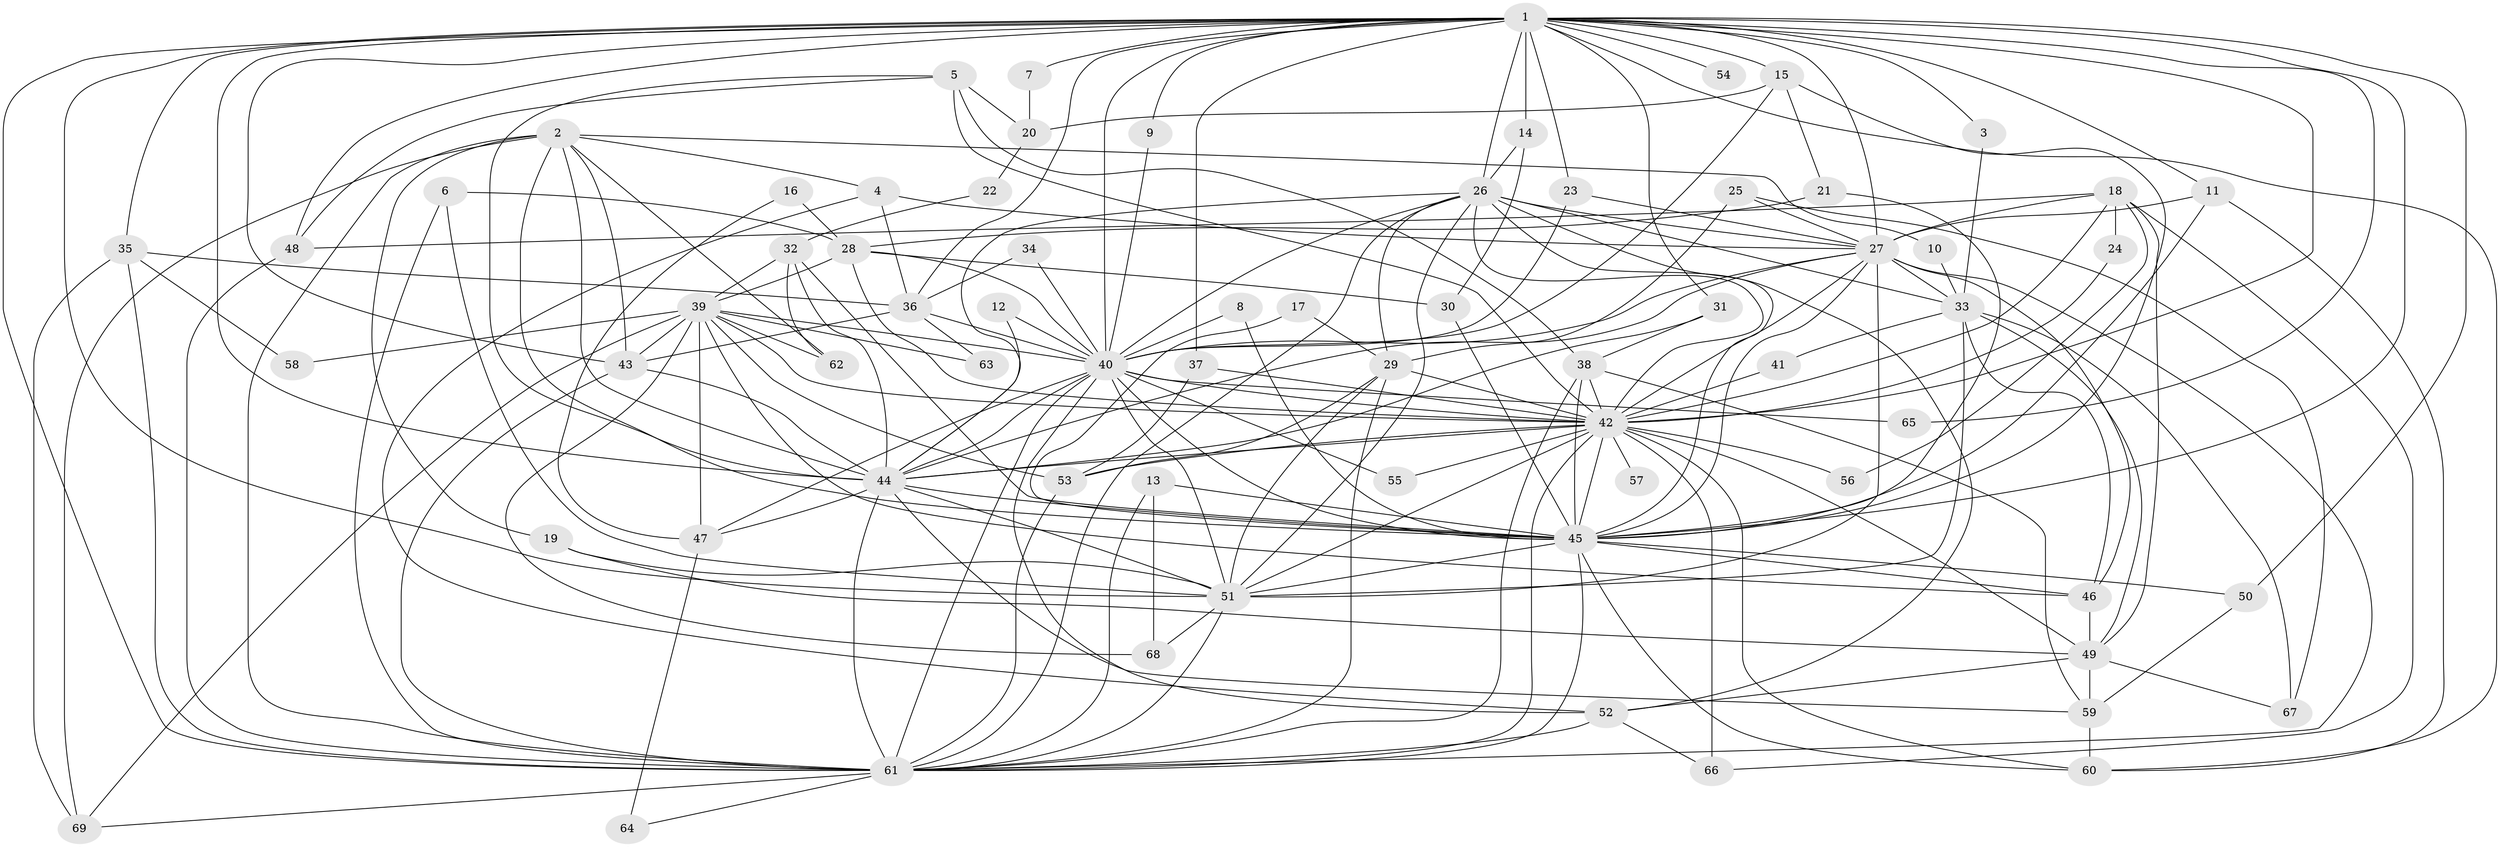 // original degree distribution, {21: 0.007246376811594203, 19: 0.014492753623188406, 18: 0.007246376811594203, 25: 0.014492753623188406, 24: 0.007246376811594203, 17: 0.007246376811594203, 26: 0.007246376811594203, 14: 0.014492753623188406, 6: 0.028985507246376812, 5: 0.07246376811594203, 2: 0.463768115942029, 8: 0.014492753623188406, 4: 0.07971014492753623, 3: 0.2463768115942029, 7: 0.007246376811594203, 9: 0.007246376811594203}
// Generated by graph-tools (version 1.1) at 2025/25/03/09/25 03:25:36]
// undirected, 69 vertices, 200 edges
graph export_dot {
graph [start="1"]
  node [color=gray90,style=filled];
  1;
  2;
  3;
  4;
  5;
  6;
  7;
  8;
  9;
  10;
  11;
  12;
  13;
  14;
  15;
  16;
  17;
  18;
  19;
  20;
  21;
  22;
  23;
  24;
  25;
  26;
  27;
  28;
  29;
  30;
  31;
  32;
  33;
  34;
  35;
  36;
  37;
  38;
  39;
  40;
  41;
  42;
  43;
  44;
  45;
  46;
  47;
  48;
  49;
  50;
  51;
  52;
  53;
  54;
  55;
  56;
  57;
  58;
  59;
  60;
  61;
  62;
  63;
  64;
  65;
  66;
  67;
  68;
  69;
  1 -- 3 [weight=1.0];
  1 -- 7 [weight=1.0];
  1 -- 9 [weight=1.0];
  1 -- 11 [weight=1.0];
  1 -- 14 [weight=1.0];
  1 -- 15 [weight=1.0];
  1 -- 23 [weight=1.0];
  1 -- 26 [weight=2.0];
  1 -- 27 [weight=2.0];
  1 -- 31 [weight=1.0];
  1 -- 35 [weight=1.0];
  1 -- 36 [weight=1.0];
  1 -- 37 [weight=1.0];
  1 -- 40 [weight=2.0];
  1 -- 42 [weight=2.0];
  1 -- 43 [weight=1.0];
  1 -- 44 [weight=2.0];
  1 -- 45 [weight=3.0];
  1 -- 48 [weight=2.0];
  1 -- 50 [weight=1.0];
  1 -- 51 [weight=2.0];
  1 -- 54 [weight=3.0];
  1 -- 60 [weight=1.0];
  1 -- 61 [weight=2.0];
  1 -- 65 [weight=1.0];
  2 -- 4 [weight=1.0];
  2 -- 10 [weight=1.0];
  2 -- 19 [weight=1.0];
  2 -- 43 [weight=1.0];
  2 -- 44 [weight=1.0];
  2 -- 45 [weight=1.0];
  2 -- 61 [weight=2.0];
  2 -- 62 [weight=1.0];
  2 -- 69 [weight=1.0];
  3 -- 33 [weight=1.0];
  4 -- 27 [weight=1.0];
  4 -- 36 [weight=1.0];
  4 -- 52 [weight=1.0];
  5 -- 20 [weight=1.0];
  5 -- 38 [weight=1.0];
  5 -- 42 [weight=1.0];
  5 -- 44 [weight=1.0];
  5 -- 48 [weight=1.0];
  6 -- 28 [weight=1.0];
  6 -- 51 [weight=1.0];
  6 -- 61 [weight=1.0];
  7 -- 20 [weight=1.0];
  8 -- 40 [weight=1.0];
  8 -- 45 [weight=1.0];
  9 -- 40 [weight=1.0];
  10 -- 33 [weight=1.0];
  11 -- 27 [weight=1.0];
  11 -- 45 [weight=1.0];
  11 -- 60 [weight=1.0];
  12 -- 40 [weight=1.0];
  12 -- 44 [weight=1.0];
  13 -- 45 [weight=1.0];
  13 -- 61 [weight=1.0];
  13 -- 68 [weight=1.0];
  14 -- 26 [weight=1.0];
  14 -- 30 [weight=1.0];
  15 -- 20 [weight=1.0];
  15 -- 21 [weight=1.0];
  15 -- 40 [weight=1.0];
  15 -- 45 [weight=1.0];
  16 -- 28 [weight=1.0];
  16 -- 47 [weight=1.0];
  17 -- 29 [weight=1.0];
  17 -- 45 [weight=1.0];
  18 -- 24 [weight=1.0];
  18 -- 27 [weight=1.0];
  18 -- 42 [weight=1.0];
  18 -- 48 [weight=1.0];
  18 -- 49 [weight=1.0];
  18 -- 56 [weight=1.0];
  18 -- 66 [weight=1.0];
  19 -- 49 [weight=1.0];
  19 -- 51 [weight=1.0];
  20 -- 22 [weight=1.0];
  21 -- 28 [weight=1.0];
  21 -- 45 [weight=1.0];
  22 -- 32 [weight=1.0];
  23 -- 27 [weight=1.0];
  23 -- 40 [weight=1.0];
  24 -- 42 [weight=1.0];
  25 -- 27 [weight=1.0];
  25 -- 29 [weight=1.0];
  25 -- 67 [weight=1.0];
  26 -- 27 [weight=1.0];
  26 -- 29 [weight=1.0];
  26 -- 33 [weight=1.0];
  26 -- 40 [weight=1.0];
  26 -- 42 [weight=1.0];
  26 -- 44 [weight=2.0];
  26 -- 45 [weight=1.0];
  26 -- 51 [weight=1.0];
  26 -- 52 [weight=1.0];
  26 -- 61 [weight=1.0];
  27 -- 33 [weight=1.0];
  27 -- 40 [weight=2.0];
  27 -- 42 [weight=1.0];
  27 -- 44 [weight=1.0];
  27 -- 45 [weight=1.0];
  27 -- 46 [weight=1.0];
  27 -- 51 [weight=1.0];
  27 -- 61 [weight=2.0];
  28 -- 30 [weight=1.0];
  28 -- 39 [weight=2.0];
  28 -- 40 [weight=1.0];
  28 -- 42 [weight=1.0];
  29 -- 42 [weight=1.0];
  29 -- 51 [weight=1.0];
  29 -- 53 [weight=1.0];
  29 -- 61 [weight=1.0];
  30 -- 45 [weight=1.0];
  31 -- 38 [weight=1.0];
  31 -- 44 [weight=1.0];
  32 -- 39 [weight=1.0];
  32 -- 44 [weight=1.0];
  32 -- 45 [weight=1.0];
  32 -- 62 [weight=1.0];
  33 -- 41 [weight=1.0];
  33 -- 46 [weight=1.0];
  33 -- 49 [weight=1.0];
  33 -- 51 [weight=1.0];
  33 -- 67 [weight=1.0];
  34 -- 36 [weight=1.0];
  34 -- 40 [weight=1.0];
  35 -- 36 [weight=1.0];
  35 -- 58 [weight=1.0];
  35 -- 61 [weight=1.0];
  35 -- 69 [weight=1.0];
  36 -- 40 [weight=1.0];
  36 -- 43 [weight=1.0];
  36 -- 63 [weight=1.0];
  37 -- 42 [weight=1.0];
  37 -- 53 [weight=1.0];
  38 -- 42 [weight=1.0];
  38 -- 45 [weight=1.0];
  38 -- 59 [weight=1.0];
  38 -- 61 [weight=1.0];
  39 -- 40 [weight=1.0];
  39 -- 42 [weight=1.0];
  39 -- 43 [weight=1.0];
  39 -- 46 [weight=2.0];
  39 -- 47 [weight=2.0];
  39 -- 53 [weight=1.0];
  39 -- 58 [weight=1.0];
  39 -- 62 [weight=1.0];
  39 -- 63 [weight=1.0];
  39 -- 68 [weight=1.0];
  39 -- 69 [weight=1.0];
  40 -- 42 [weight=1.0];
  40 -- 44 [weight=1.0];
  40 -- 45 [weight=1.0];
  40 -- 47 [weight=1.0];
  40 -- 51 [weight=1.0];
  40 -- 52 [weight=1.0];
  40 -- 55 [weight=1.0];
  40 -- 61 [weight=1.0];
  40 -- 65 [weight=1.0];
  41 -- 42 [weight=1.0];
  42 -- 44 [weight=1.0];
  42 -- 45 [weight=1.0];
  42 -- 49 [weight=1.0];
  42 -- 51 [weight=2.0];
  42 -- 53 [weight=1.0];
  42 -- 55 [weight=1.0];
  42 -- 56 [weight=1.0];
  42 -- 57 [weight=2.0];
  42 -- 60 [weight=1.0];
  42 -- 61 [weight=1.0];
  42 -- 66 [weight=1.0];
  43 -- 44 [weight=1.0];
  43 -- 61 [weight=1.0];
  44 -- 45 [weight=2.0];
  44 -- 47 [weight=1.0];
  44 -- 51 [weight=1.0];
  44 -- 59 [weight=1.0];
  44 -- 61 [weight=2.0];
  45 -- 46 [weight=1.0];
  45 -- 50 [weight=1.0];
  45 -- 51 [weight=3.0];
  45 -- 60 [weight=1.0];
  45 -- 61 [weight=1.0];
  46 -- 49 [weight=1.0];
  47 -- 64 [weight=1.0];
  48 -- 61 [weight=1.0];
  49 -- 52 [weight=1.0];
  49 -- 59 [weight=2.0];
  49 -- 67 [weight=1.0];
  50 -- 59 [weight=1.0];
  51 -- 61 [weight=1.0];
  51 -- 68 [weight=1.0];
  52 -- 61 [weight=1.0];
  52 -- 66 [weight=1.0];
  53 -- 61 [weight=1.0];
  59 -- 60 [weight=1.0];
  61 -- 64 [weight=1.0];
  61 -- 69 [weight=1.0];
}
